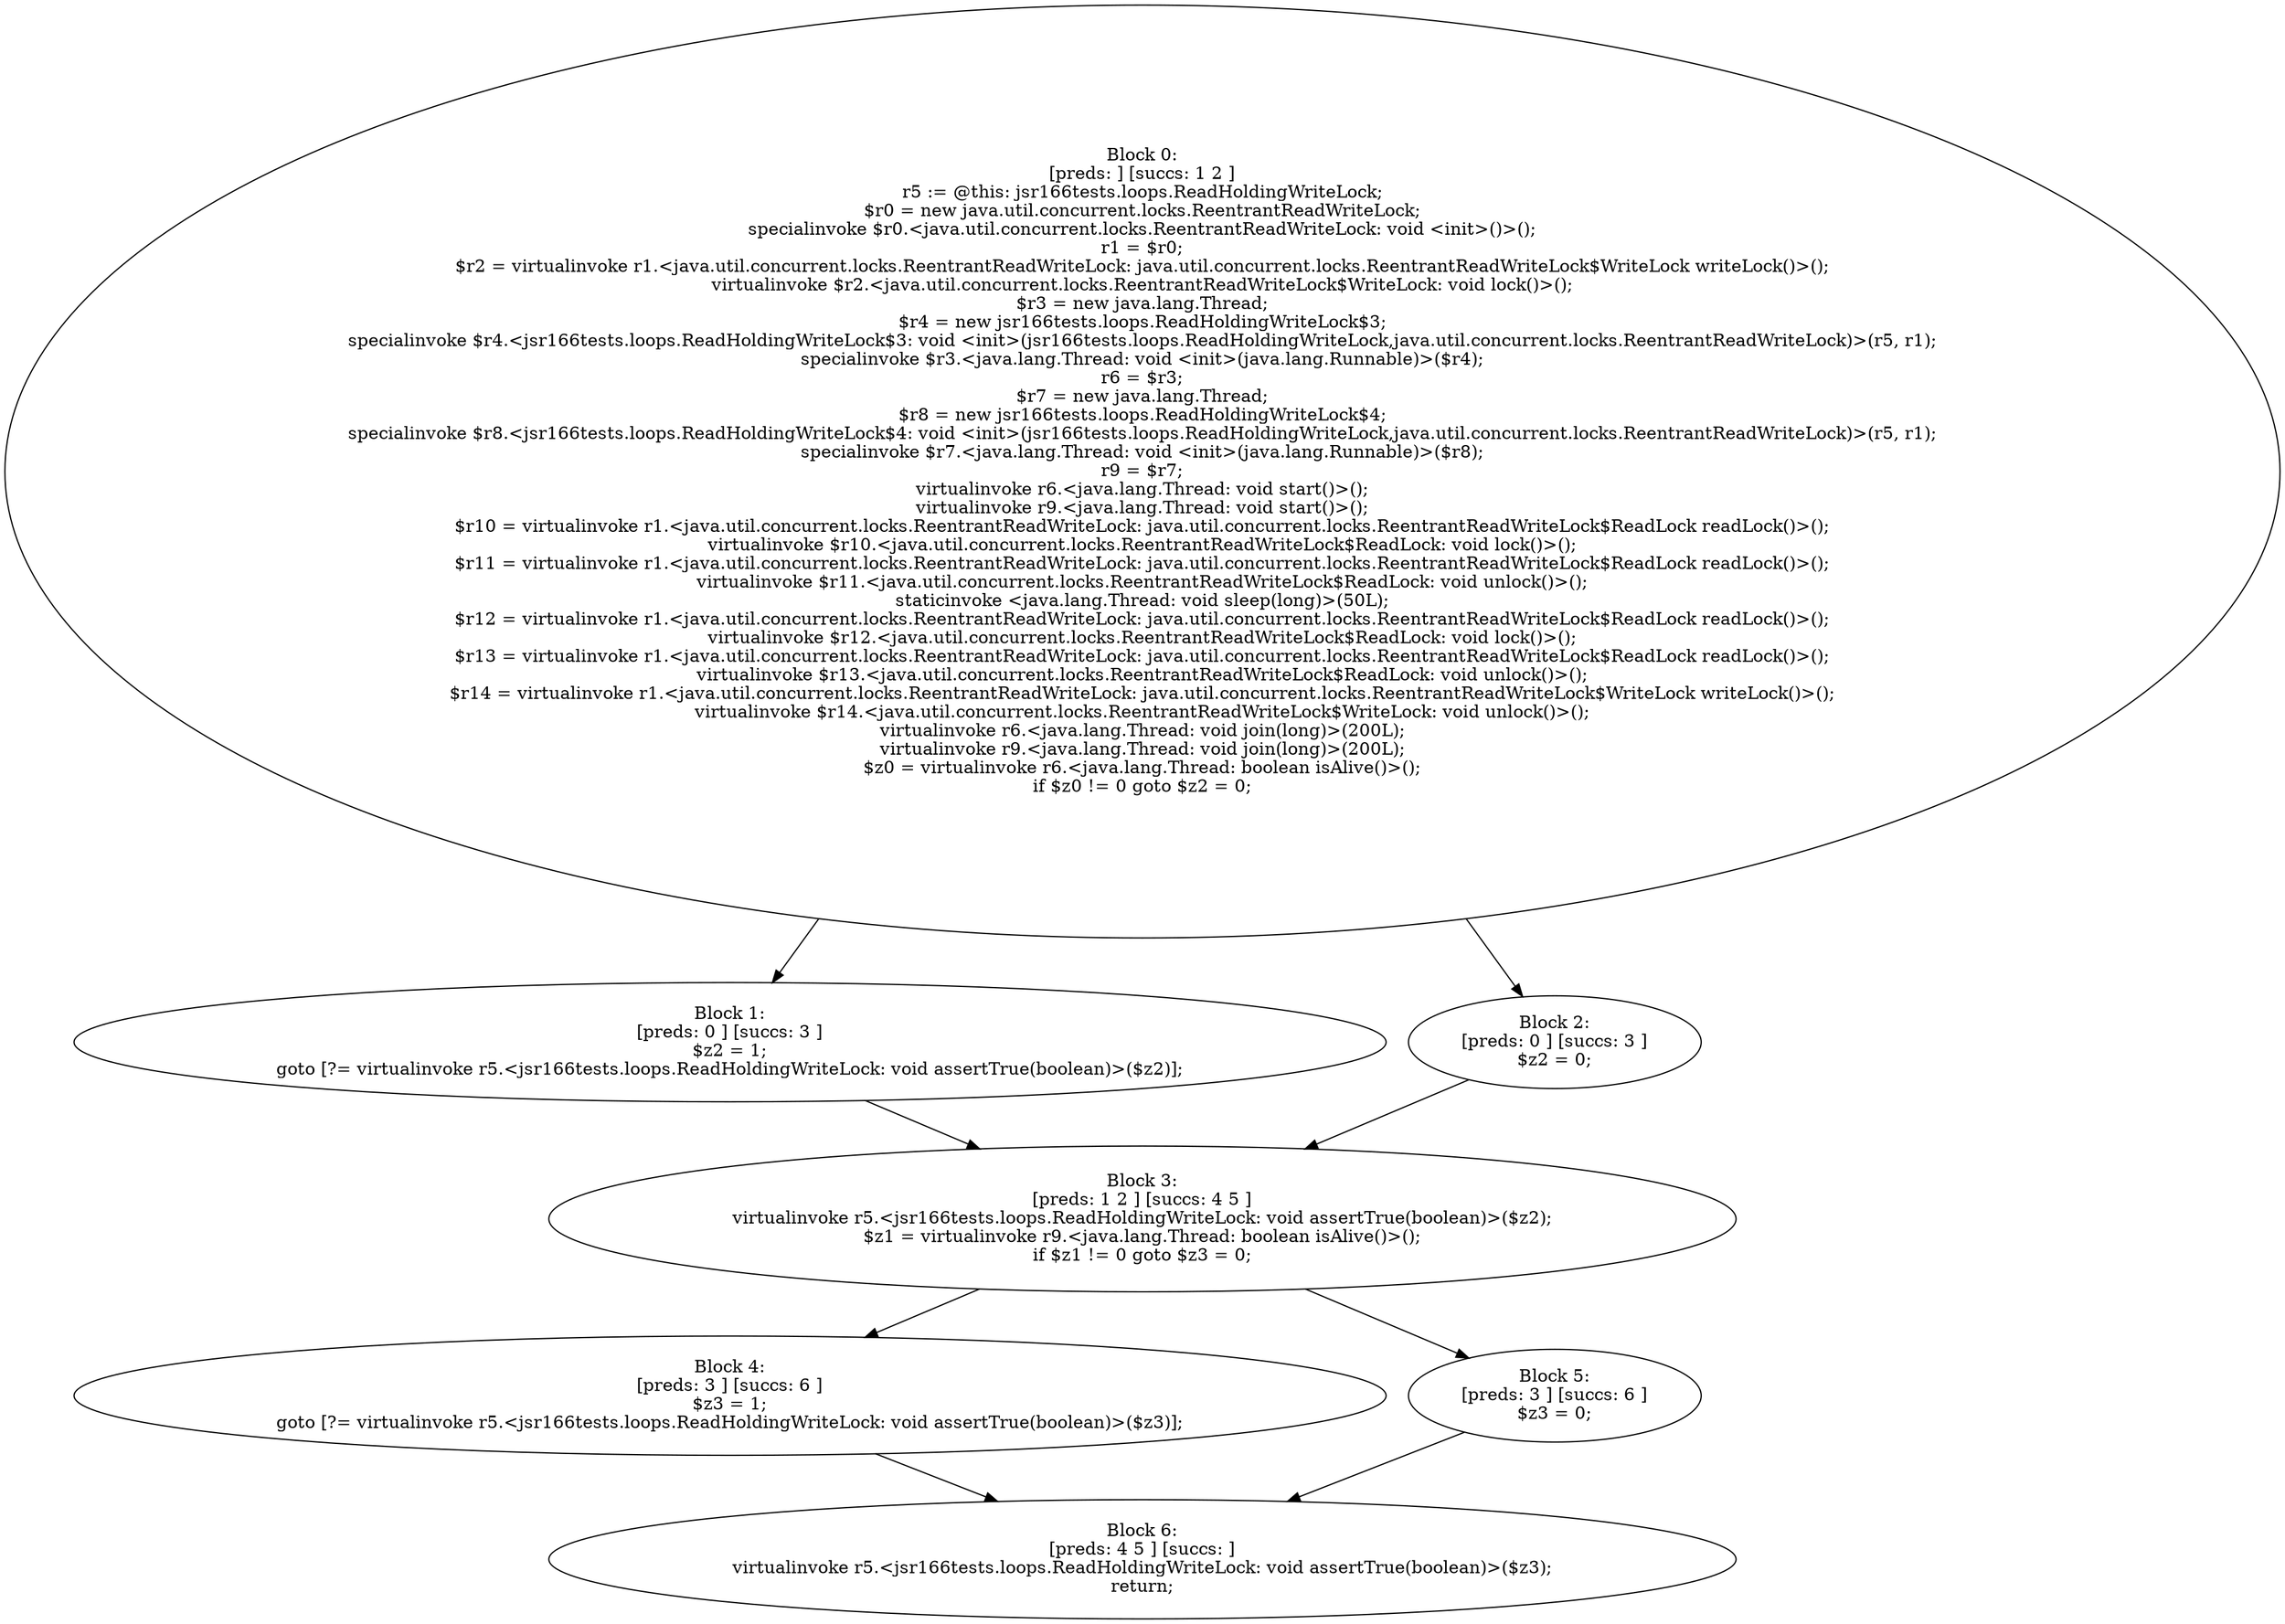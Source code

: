 digraph "unitGraph" {
    "Block 0:
[preds: ] [succs: 1 2 ]
r5 := @this: jsr166tests.loops.ReadHoldingWriteLock;
$r0 = new java.util.concurrent.locks.ReentrantReadWriteLock;
specialinvoke $r0.<java.util.concurrent.locks.ReentrantReadWriteLock: void <init>()>();
r1 = $r0;
$r2 = virtualinvoke r1.<java.util.concurrent.locks.ReentrantReadWriteLock: java.util.concurrent.locks.ReentrantReadWriteLock$WriteLock writeLock()>();
virtualinvoke $r2.<java.util.concurrent.locks.ReentrantReadWriteLock$WriteLock: void lock()>();
$r3 = new java.lang.Thread;
$r4 = new jsr166tests.loops.ReadHoldingWriteLock$3;
specialinvoke $r4.<jsr166tests.loops.ReadHoldingWriteLock$3: void <init>(jsr166tests.loops.ReadHoldingWriteLock,java.util.concurrent.locks.ReentrantReadWriteLock)>(r5, r1);
specialinvoke $r3.<java.lang.Thread: void <init>(java.lang.Runnable)>($r4);
r6 = $r3;
$r7 = new java.lang.Thread;
$r8 = new jsr166tests.loops.ReadHoldingWriteLock$4;
specialinvoke $r8.<jsr166tests.loops.ReadHoldingWriteLock$4: void <init>(jsr166tests.loops.ReadHoldingWriteLock,java.util.concurrent.locks.ReentrantReadWriteLock)>(r5, r1);
specialinvoke $r7.<java.lang.Thread: void <init>(java.lang.Runnable)>($r8);
r9 = $r7;
virtualinvoke r6.<java.lang.Thread: void start()>();
virtualinvoke r9.<java.lang.Thread: void start()>();
$r10 = virtualinvoke r1.<java.util.concurrent.locks.ReentrantReadWriteLock: java.util.concurrent.locks.ReentrantReadWriteLock$ReadLock readLock()>();
virtualinvoke $r10.<java.util.concurrent.locks.ReentrantReadWriteLock$ReadLock: void lock()>();
$r11 = virtualinvoke r1.<java.util.concurrent.locks.ReentrantReadWriteLock: java.util.concurrent.locks.ReentrantReadWriteLock$ReadLock readLock()>();
virtualinvoke $r11.<java.util.concurrent.locks.ReentrantReadWriteLock$ReadLock: void unlock()>();
staticinvoke <java.lang.Thread: void sleep(long)>(50L);
$r12 = virtualinvoke r1.<java.util.concurrent.locks.ReentrantReadWriteLock: java.util.concurrent.locks.ReentrantReadWriteLock$ReadLock readLock()>();
virtualinvoke $r12.<java.util.concurrent.locks.ReentrantReadWriteLock$ReadLock: void lock()>();
$r13 = virtualinvoke r1.<java.util.concurrent.locks.ReentrantReadWriteLock: java.util.concurrent.locks.ReentrantReadWriteLock$ReadLock readLock()>();
virtualinvoke $r13.<java.util.concurrent.locks.ReentrantReadWriteLock$ReadLock: void unlock()>();
$r14 = virtualinvoke r1.<java.util.concurrent.locks.ReentrantReadWriteLock: java.util.concurrent.locks.ReentrantReadWriteLock$WriteLock writeLock()>();
virtualinvoke $r14.<java.util.concurrent.locks.ReentrantReadWriteLock$WriteLock: void unlock()>();
virtualinvoke r6.<java.lang.Thread: void join(long)>(200L);
virtualinvoke r9.<java.lang.Thread: void join(long)>(200L);
$z0 = virtualinvoke r6.<java.lang.Thread: boolean isAlive()>();
if $z0 != 0 goto $z2 = 0;
"
    "Block 1:
[preds: 0 ] [succs: 3 ]
$z2 = 1;
goto [?= virtualinvoke r5.<jsr166tests.loops.ReadHoldingWriteLock: void assertTrue(boolean)>($z2)];
"
    "Block 2:
[preds: 0 ] [succs: 3 ]
$z2 = 0;
"
    "Block 3:
[preds: 1 2 ] [succs: 4 5 ]
virtualinvoke r5.<jsr166tests.loops.ReadHoldingWriteLock: void assertTrue(boolean)>($z2);
$z1 = virtualinvoke r9.<java.lang.Thread: boolean isAlive()>();
if $z1 != 0 goto $z3 = 0;
"
    "Block 4:
[preds: 3 ] [succs: 6 ]
$z3 = 1;
goto [?= virtualinvoke r5.<jsr166tests.loops.ReadHoldingWriteLock: void assertTrue(boolean)>($z3)];
"
    "Block 5:
[preds: 3 ] [succs: 6 ]
$z3 = 0;
"
    "Block 6:
[preds: 4 5 ] [succs: ]
virtualinvoke r5.<jsr166tests.loops.ReadHoldingWriteLock: void assertTrue(boolean)>($z3);
return;
"
    "Block 0:
[preds: ] [succs: 1 2 ]
r5 := @this: jsr166tests.loops.ReadHoldingWriteLock;
$r0 = new java.util.concurrent.locks.ReentrantReadWriteLock;
specialinvoke $r0.<java.util.concurrent.locks.ReentrantReadWriteLock: void <init>()>();
r1 = $r0;
$r2 = virtualinvoke r1.<java.util.concurrent.locks.ReentrantReadWriteLock: java.util.concurrent.locks.ReentrantReadWriteLock$WriteLock writeLock()>();
virtualinvoke $r2.<java.util.concurrent.locks.ReentrantReadWriteLock$WriteLock: void lock()>();
$r3 = new java.lang.Thread;
$r4 = new jsr166tests.loops.ReadHoldingWriteLock$3;
specialinvoke $r4.<jsr166tests.loops.ReadHoldingWriteLock$3: void <init>(jsr166tests.loops.ReadHoldingWriteLock,java.util.concurrent.locks.ReentrantReadWriteLock)>(r5, r1);
specialinvoke $r3.<java.lang.Thread: void <init>(java.lang.Runnable)>($r4);
r6 = $r3;
$r7 = new java.lang.Thread;
$r8 = new jsr166tests.loops.ReadHoldingWriteLock$4;
specialinvoke $r8.<jsr166tests.loops.ReadHoldingWriteLock$4: void <init>(jsr166tests.loops.ReadHoldingWriteLock,java.util.concurrent.locks.ReentrantReadWriteLock)>(r5, r1);
specialinvoke $r7.<java.lang.Thread: void <init>(java.lang.Runnable)>($r8);
r9 = $r7;
virtualinvoke r6.<java.lang.Thread: void start()>();
virtualinvoke r9.<java.lang.Thread: void start()>();
$r10 = virtualinvoke r1.<java.util.concurrent.locks.ReentrantReadWriteLock: java.util.concurrent.locks.ReentrantReadWriteLock$ReadLock readLock()>();
virtualinvoke $r10.<java.util.concurrent.locks.ReentrantReadWriteLock$ReadLock: void lock()>();
$r11 = virtualinvoke r1.<java.util.concurrent.locks.ReentrantReadWriteLock: java.util.concurrent.locks.ReentrantReadWriteLock$ReadLock readLock()>();
virtualinvoke $r11.<java.util.concurrent.locks.ReentrantReadWriteLock$ReadLock: void unlock()>();
staticinvoke <java.lang.Thread: void sleep(long)>(50L);
$r12 = virtualinvoke r1.<java.util.concurrent.locks.ReentrantReadWriteLock: java.util.concurrent.locks.ReentrantReadWriteLock$ReadLock readLock()>();
virtualinvoke $r12.<java.util.concurrent.locks.ReentrantReadWriteLock$ReadLock: void lock()>();
$r13 = virtualinvoke r1.<java.util.concurrent.locks.ReentrantReadWriteLock: java.util.concurrent.locks.ReentrantReadWriteLock$ReadLock readLock()>();
virtualinvoke $r13.<java.util.concurrent.locks.ReentrantReadWriteLock$ReadLock: void unlock()>();
$r14 = virtualinvoke r1.<java.util.concurrent.locks.ReentrantReadWriteLock: java.util.concurrent.locks.ReentrantReadWriteLock$WriteLock writeLock()>();
virtualinvoke $r14.<java.util.concurrent.locks.ReentrantReadWriteLock$WriteLock: void unlock()>();
virtualinvoke r6.<java.lang.Thread: void join(long)>(200L);
virtualinvoke r9.<java.lang.Thread: void join(long)>(200L);
$z0 = virtualinvoke r6.<java.lang.Thread: boolean isAlive()>();
if $z0 != 0 goto $z2 = 0;
"->"Block 1:
[preds: 0 ] [succs: 3 ]
$z2 = 1;
goto [?= virtualinvoke r5.<jsr166tests.loops.ReadHoldingWriteLock: void assertTrue(boolean)>($z2)];
";
    "Block 0:
[preds: ] [succs: 1 2 ]
r5 := @this: jsr166tests.loops.ReadHoldingWriteLock;
$r0 = new java.util.concurrent.locks.ReentrantReadWriteLock;
specialinvoke $r0.<java.util.concurrent.locks.ReentrantReadWriteLock: void <init>()>();
r1 = $r0;
$r2 = virtualinvoke r1.<java.util.concurrent.locks.ReentrantReadWriteLock: java.util.concurrent.locks.ReentrantReadWriteLock$WriteLock writeLock()>();
virtualinvoke $r2.<java.util.concurrent.locks.ReentrantReadWriteLock$WriteLock: void lock()>();
$r3 = new java.lang.Thread;
$r4 = new jsr166tests.loops.ReadHoldingWriteLock$3;
specialinvoke $r4.<jsr166tests.loops.ReadHoldingWriteLock$3: void <init>(jsr166tests.loops.ReadHoldingWriteLock,java.util.concurrent.locks.ReentrantReadWriteLock)>(r5, r1);
specialinvoke $r3.<java.lang.Thread: void <init>(java.lang.Runnable)>($r4);
r6 = $r3;
$r7 = new java.lang.Thread;
$r8 = new jsr166tests.loops.ReadHoldingWriteLock$4;
specialinvoke $r8.<jsr166tests.loops.ReadHoldingWriteLock$4: void <init>(jsr166tests.loops.ReadHoldingWriteLock,java.util.concurrent.locks.ReentrantReadWriteLock)>(r5, r1);
specialinvoke $r7.<java.lang.Thread: void <init>(java.lang.Runnable)>($r8);
r9 = $r7;
virtualinvoke r6.<java.lang.Thread: void start()>();
virtualinvoke r9.<java.lang.Thread: void start()>();
$r10 = virtualinvoke r1.<java.util.concurrent.locks.ReentrantReadWriteLock: java.util.concurrent.locks.ReentrantReadWriteLock$ReadLock readLock()>();
virtualinvoke $r10.<java.util.concurrent.locks.ReentrantReadWriteLock$ReadLock: void lock()>();
$r11 = virtualinvoke r1.<java.util.concurrent.locks.ReentrantReadWriteLock: java.util.concurrent.locks.ReentrantReadWriteLock$ReadLock readLock()>();
virtualinvoke $r11.<java.util.concurrent.locks.ReentrantReadWriteLock$ReadLock: void unlock()>();
staticinvoke <java.lang.Thread: void sleep(long)>(50L);
$r12 = virtualinvoke r1.<java.util.concurrent.locks.ReentrantReadWriteLock: java.util.concurrent.locks.ReentrantReadWriteLock$ReadLock readLock()>();
virtualinvoke $r12.<java.util.concurrent.locks.ReentrantReadWriteLock$ReadLock: void lock()>();
$r13 = virtualinvoke r1.<java.util.concurrent.locks.ReentrantReadWriteLock: java.util.concurrent.locks.ReentrantReadWriteLock$ReadLock readLock()>();
virtualinvoke $r13.<java.util.concurrent.locks.ReentrantReadWriteLock$ReadLock: void unlock()>();
$r14 = virtualinvoke r1.<java.util.concurrent.locks.ReentrantReadWriteLock: java.util.concurrent.locks.ReentrantReadWriteLock$WriteLock writeLock()>();
virtualinvoke $r14.<java.util.concurrent.locks.ReentrantReadWriteLock$WriteLock: void unlock()>();
virtualinvoke r6.<java.lang.Thread: void join(long)>(200L);
virtualinvoke r9.<java.lang.Thread: void join(long)>(200L);
$z0 = virtualinvoke r6.<java.lang.Thread: boolean isAlive()>();
if $z0 != 0 goto $z2 = 0;
"->"Block 2:
[preds: 0 ] [succs: 3 ]
$z2 = 0;
";
    "Block 1:
[preds: 0 ] [succs: 3 ]
$z2 = 1;
goto [?= virtualinvoke r5.<jsr166tests.loops.ReadHoldingWriteLock: void assertTrue(boolean)>($z2)];
"->"Block 3:
[preds: 1 2 ] [succs: 4 5 ]
virtualinvoke r5.<jsr166tests.loops.ReadHoldingWriteLock: void assertTrue(boolean)>($z2);
$z1 = virtualinvoke r9.<java.lang.Thread: boolean isAlive()>();
if $z1 != 0 goto $z3 = 0;
";
    "Block 2:
[preds: 0 ] [succs: 3 ]
$z2 = 0;
"->"Block 3:
[preds: 1 2 ] [succs: 4 5 ]
virtualinvoke r5.<jsr166tests.loops.ReadHoldingWriteLock: void assertTrue(boolean)>($z2);
$z1 = virtualinvoke r9.<java.lang.Thread: boolean isAlive()>();
if $z1 != 0 goto $z3 = 0;
";
    "Block 3:
[preds: 1 2 ] [succs: 4 5 ]
virtualinvoke r5.<jsr166tests.loops.ReadHoldingWriteLock: void assertTrue(boolean)>($z2);
$z1 = virtualinvoke r9.<java.lang.Thread: boolean isAlive()>();
if $z1 != 0 goto $z3 = 0;
"->"Block 4:
[preds: 3 ] [succs: 6 ]
$z3 = 1;
goto [?= virtualinvoke r5.<jsr166tests.loops.ReadHoldingWriteLock: void assertTrue(boolean)>($z3)];
";
    "Block 3:
[preds: 1 2 ] [succs: 4 5 ]
virtualinvoke r5.<jsr166tests.loops.ReadHoldingWriteLock: void assertTrue(boolean)>($z2);
$z1 = virtualinvoke r9.<java.lang.Thread: boolean isAlive()>();
if $z1 != 0 goto $z3 = 0;
"->"Block 5:
[preds: 3 ] [succs: 6 ]
$z3 = 0;
";
    "Block 4:
[preds: 3 ] [succs: 6 ]
$z3 = 1;
goto [?= virtualinvoke r5.<jsr166tests.loops.ReadHoldingWriteLock: void assertTrue(boolean)>($z3)];
"->"Block 6:
[preds: 4 5 ] [succs: ]
virtualinvoke r5.<jsr166tests.loops.ReadHoldingWriteLock: void assertTrue(boolean)>($z3);
return;
";
    "Block 5:
[preds: 3 ] [succs: 6 ]
$z3 = 0;
"->"Block 6:
[preds: 4 5 ] [succs: ]
virtualinvoke r5.<jsr166tests.loops.ReadHoldingWriteLock: void assertTrue(boolean)>($z3);
return;
";
}
